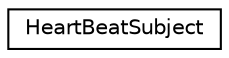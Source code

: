 digraph "Graphical Class Hierarchy"
{
 // LATEX_PDF_SIZE
  edge [fontname="Helvetica",fontsize="10",labelfontname="Helvetica",labelfontsize="10"];
  node [fontname="Helvetica",fontsize="10",shape=record];
  rankdir="LR";
  Node0 [label="HeartBeatSubject",height=0.2,width=0.4,color="black", fillcolor="white", style="filled",URL="$class_heart_beat_subject.html",tooltip=" "];
}
